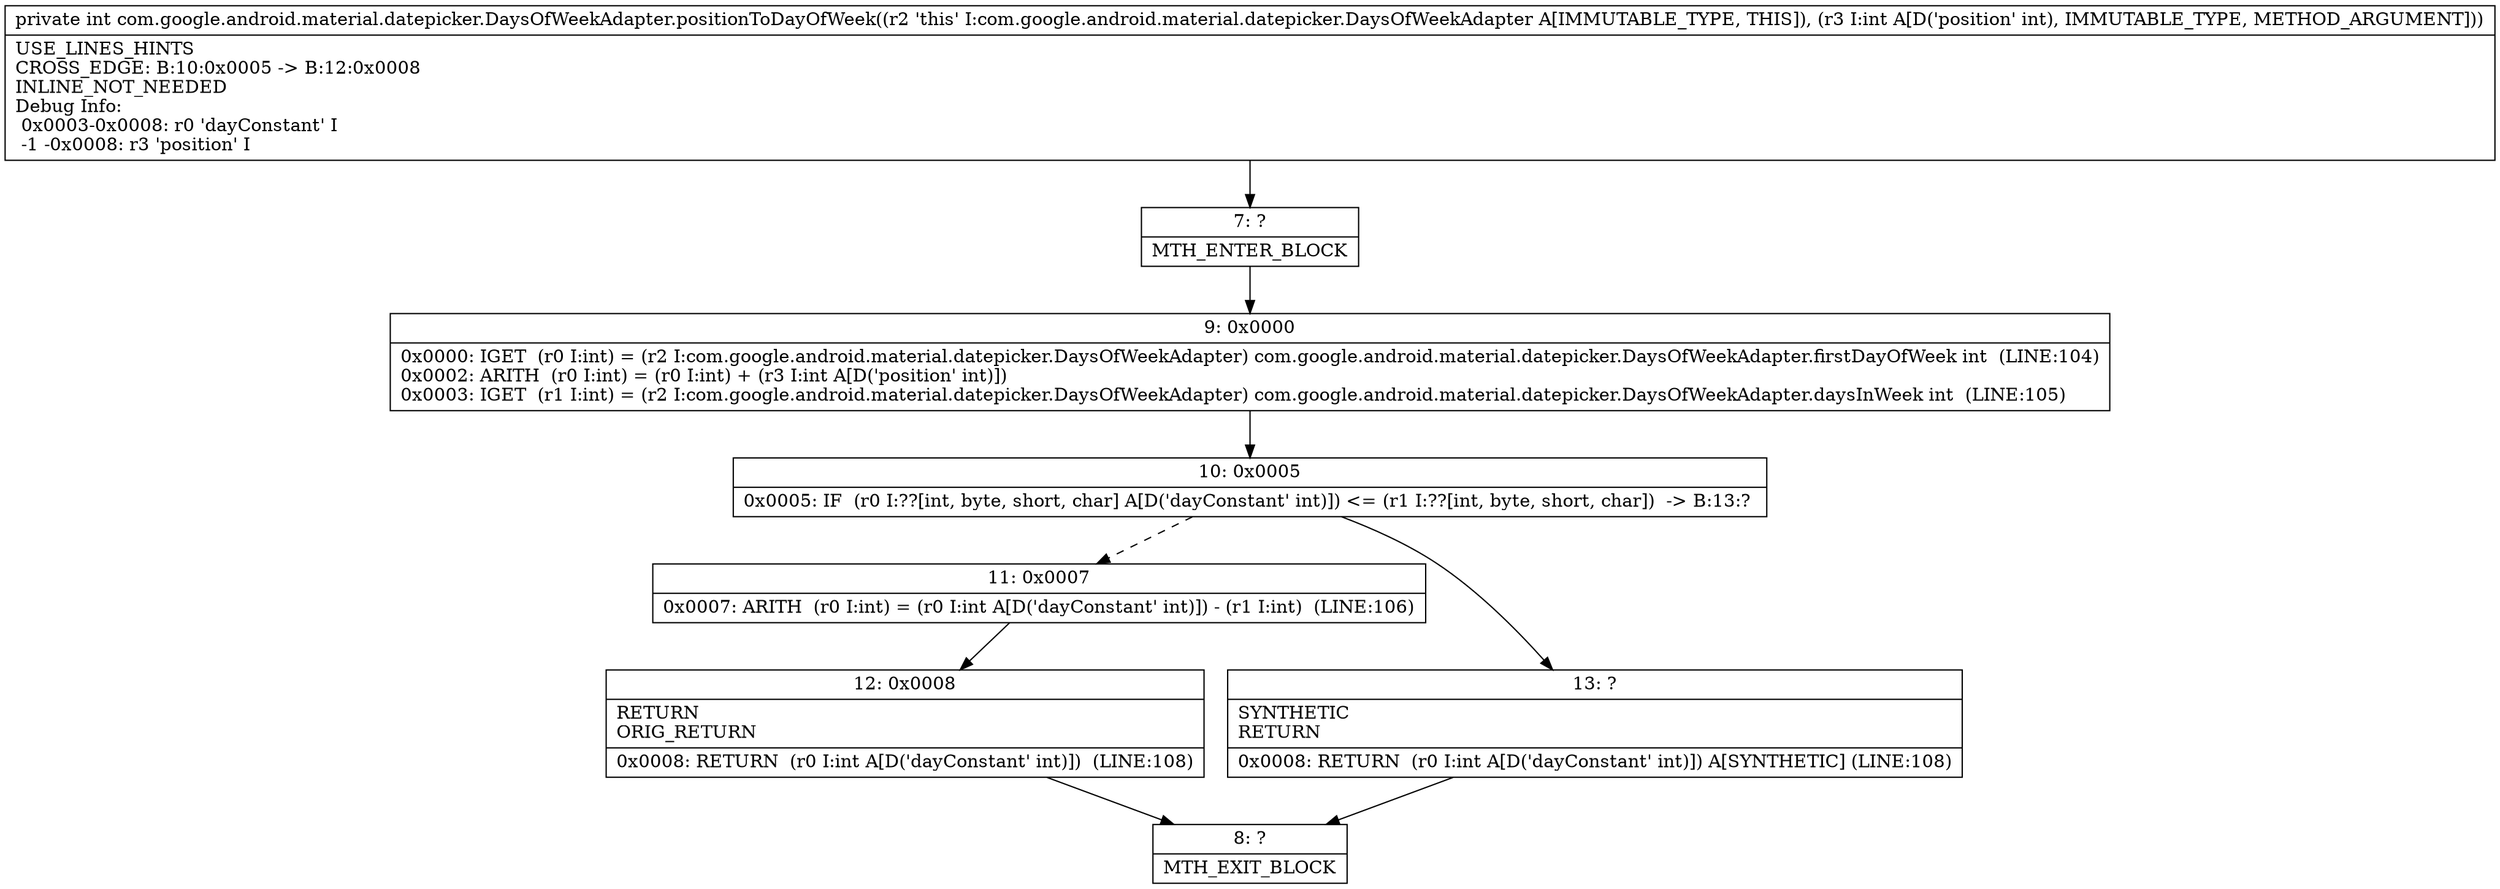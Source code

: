 digraph "CFG forcom.google.android.material.datepicker.DaysOfWeekAdapter.positionToDayOfWeek(I)I" {
Node_7 [shape=record,label="{7\:\ ?|MTH_ENTER_BLOCK\l}"];
Node_9 [shape=record,label="{9\:\ 0x0000|0x0000: IGET  (r0 I:int) = (r2 I:com.google.android.material.datepicker.DaysOfWeekAdapter) com.google.android.material.datepicker.DaysOfWeekAdapter.firstDayOfWeek int  (LINE:104)\l0x0002: ARITH  (r0 I:int) = (r0 I:int) + (r3 I:int A[D('position' int)]) \l0x0003: IGET  (r1 I:int) = (r2 I:com.google.android.material.datepicker.DaysOfWeekAdapter) com.google.android.material.datepicker.DaysOfWeekAdapter.daysInWeek int  (LINE:105)\l}"];
Node_10 [shape=record,label="{10\:\ 0x0005|0x0005: IF  (r0 I:??[int, byte, short, char] A[D('dayConstant' int)]) \<= (r1 I:??[int, byte, short, char])  \-\> B:13:? \l}"];
Node_11 [shape=record,label="{11\:\ 0x0007|0x0007: ARITH  (r0 I:int) = (r0 I:int A[D('dayConstant' int)]) \- (r1 I:int)  (LINE:106)\l}"];
Node_12 [shape=record,label="{12\:\ 0x0008|RETURN\lORIG_RETURN\l|0x0008: RETURN  (r0 I:int A[D('dayConstant' int)])  (LINE:108)\l}"];
Node_8 [shape=record,label="{8\:\ ?|MTH_EXIT_BLOCK\l}"];
Node_13 [shape=record,label="{13\:\ ?|SYNTHETIC\lRETURN\l|0x0008: RETURN  (r0 I:int A[D('dayConstant' int)]) A[SYNTHETIC] (LINE:108)\l}"];
MethodNode[shape=record,label="{private int com.google.android.material.datepicker.DaysOfWeekAdapter.positionToDayOfWeek((r2 'this' I:com.google.android.material.datepicker.DaysOfWeekAdapter A[IMMUTABLE_TYPE, THIS]), (r3 I:int A[D('position' int), IMMUTABLE_TYPE, METHOD_ARGUMENT]))  | USE_LINES_HINTS\lCROSS_EDGE: B:10:0x0005 \-\> B:12:0x0008\lINLINE_NOT_NEEDED\lDebug Info:\l  0x0003\-0x0008: r0 'dayConstant' I\l  \-1 \-0x0008: r3 'position' I\l}"];
MethodNode -> Node_7;Node_7 -> Node_9;
Node_9 -> Node_10;
Node_10 -> Node_11[style=dashed];
Node_10 -> Node_13;
Node_11 -> Node_12;
Node_12 -> Node_8;
Node_13 -> Node_8;
}

